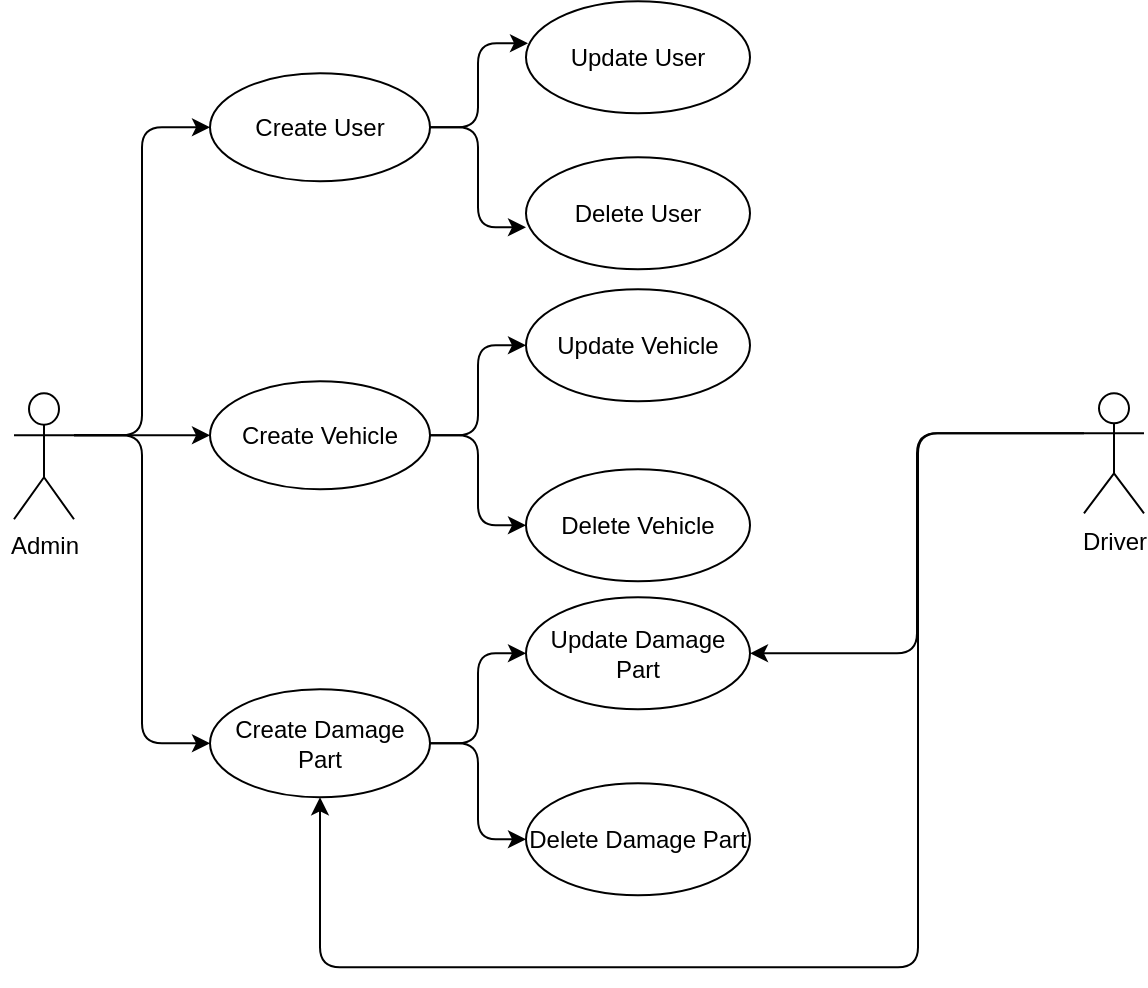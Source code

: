<mxfile version="18.0.5" type="device" pages="4"><diagram id="Tr1-goJmbX3QtbpoIC08" name="Page-1"><mxGraphModel dx="1055" dy="520" grid="1" gridSize="10" guides="1" tooltips="1" connect="1" arrows="1" fold="1" page="1" pageScale="1" pageWidth="827" pageHeight="1169" math="0" shadow="0"><root><mxCell id="0"/><mxCell id="1" parent="0"/><mxCell id="8-T_2gU8S4dLQgJPQLgb-2" style="edgeStyle=orthogonalEdgeStyle;rounded=1;orthogonalLoop=1;jettySize=auto;html=1;exitX=1;exitY=0.333;exitDx=0;exitDy=0;exitPerimeter=0;entryX=0;entryY=0.5;entryDx=0;entryDy=0;" edge="1" parent="1" source="8-T_2gU8S4dLQgJPQLgb-5" target="8-T_2gU8S4dLQgJPQLgb-8"><mxGeometry relative="1" as="geometry"/></mxCell><mxCell id="8-T_2gU8S4dLQgJPQLgb-3" style="edgeStyle=orthogonalEdgeStyle;rounded=1;orthogonalLoop=1;jettySize=auto;html=1;exitX=1;exitY=0.333;exitDx=0;exitDy=0;exitPerimeter=0;" edge="1" parent="1" source="8-T_2gU8S4dLQgJPQLgb-5" target="8-T_2gU8S4dLQgJPQLgb-11"><mxGeometry relative="1" as="geometry"/></mxCell><mxCell id="8-T_2gU8S4dLQgJPQLgb-4" style="edgeStyle=orthogonalEdgeStyle;rounded=1;orthogonalLoop=1;jettySize=auto;html=1;exitX=1;exitY=0.333;exitDx=0;exitDy=0;exitPerimeter=0;entryX=0;entryY=0.5;entryDx=0;entryDy=0;" edge="1" parent="1" source="8-T_2gU8S4dLQgJPQLgb-5" target="8-T_2gU8S4dLQgJPQLgb-14"><mxGeometry relative="1" as="geometry"/></mxCell><mxCell id="8-T_2gU8S4dLQgJPQLgb-5" value="" style="shape=umlActor;verticalLabelPosition=bottom;verticalAlign=top;html=1;rounded=1;" vertex="1" parent="1"><mxGeometry x="448.0" y="978.639" width="30" height="63" as="geometry"/></mxCell><mxCell id="8-T_2gU8S4dLQgJPQLgb-6" style="edgeStyle=orthogonalEdgeStyle;rounded=1;orthogonalLoop=1;jettySize=auto;html=1;exitX=1;exitY=0.5;exitDx=0;exitDy=0;entryX=0.009;entryY=0.375;entryDx=0;entryDy=0;entryPerimeter=0;" edge="1" parent="1" source="8-T_2gU8S4dLQgJPQLgb-8" target="8-T_2gU8S4dLQgJPQLgb-16"><mxGeometry relative="1" as="geometry"/></mxCell><mxCell id="8-T_2gU8S4dLQgJPQLgb-7" style="edgeStyle=orthogonalEdgeStyle;rounded=1;orthogonalLoop=1;jettySize=auto;html=1;exitX=1;exitY=0.5;exitDx=0;exitDy=0;entryX=0;entryY=0.625;entryDx=0;entryDy=0;entryPerimeter=0;" edge="1" parent="1" source="8-T_2gU8S4dLQgJPQLgb-8" target="8-T_2gU8S4dLQgJPQLgb-15"><mxGeometry relative="1" as="geometry"/></mxCell><mxCell id="8-T_2gU8S4dLQgJPQLgb-8" value="Create User" style="ellipse;whiteSpace=wrap;html=1;rounded=1;" vertex="1" parent="1"><mxGeometry x="546.0" y="818.639" width="110" height="54" as="geometry"/></mxCell><mxCell id="8-T_2gU8S4dLQgJPQLgb-9" style="edgeStyle=orthogonalEdgeStyle;rounded=1;orthogonalLoop=1;jettySize=auto;html=1;exitX=1;exitY=0.5;exitDx=0;exitDy=0;entryX=0;entryY=0.5;entryDx=0;entryDy=0;" edge="1" parent="1" source="8-T_2gU8S4dLQgJPQLgb-11" target="8-T_2gU8S4dLQgJPQLgb-17"><mxGeometry relative="1" as="geometry"/></mxCell><mxCell id="8-T_2gU8S4dLQgJPQLgb-10" style="edgeStyle=orthogonalEdgeStyle;rounded=1;orthogonalLoop=1;jettySize=auto;html=1;exitX=1;exitY=0.5;exitDx=0;exitDy=0;entryX=0;entryY=0.5;entryDx=0;entryDy=0;" edge="1" parent="1" source="8-T_2gU8S4dLQgJPQLgb-11" target="8-T_2gU8S4dLQgJPQLgb-18"><mxGeometry relative="1" as="geometry"/></mxCell><mxCell id="8-T_2gU8S4dLQgJPQLgb-11" value="Create Vehicle" style="ellipse;whiteSpace=wrap;html=1;rounded=1;" vertex="1" parent="1"><mxGeometry x="546.0" y="972.639" width="110" height="54" as="geometry"/></mxCell><mxCell id="8-T_2gU8S4dLQgJPQLgb-12" style="edgeStyle=orthogonalEdgeStyle;rounded=1;orthogonalLoop=1;jettySize=auto;html=1;exitX=1;exitY=0.5;exitDx=0;exitDy=0;entryX=0;entryY=0.5;entryDx=0;entryDy=0;" edge="1" parent="1" source="8-T_2gU8S4dLQgJPQLgb-14" target="8-T_2gU8S4dLQgJPQLgb-20"><mxGeometry relative="1" as="geometry"/></mxCell><mxCell id="8-T_2gU8S4dLQgJPQLgb-13" style="edgeStyle=orthogonalEdgeStyle;rounded=1;orthogonalLoop=1;jettySize=auto;html=1;exitX=1;exitY=0.5;exitDx=0;exitDy=0;entryX=0;entryY=0.5;entryDx=0;entryDy=0;" edge="1" parent="1" source="8-T_2gU8S4dLQgJPQLgb-14" target="8-T_2gU8S4dLQgJPQLgb-21"><mxGeometry relative="1" as="geometry"/></mxCell><mxCell id="8-T_2gU8S4dLQgJPQLgb-14" value="Create Damage Part" style="ellipse;whiteSpace=wrap;html=1;rounded=1;" vertex="1" parent="1"><mxGeometry x="546.0" y="1126.639" width="110" height="54" as="geometry"/></mxCell><mxCell id="8-T_2gU8S4dLQgJPQLgb-15" value="Delete User" style="ellipse;whiteSpace=wrap;html=1;rounded=1;" vertex="1" parent="1"><mxGeometry x="704.0" y="860.639" width="112" height="56" as="geometry"/></mxCell><mxCell id="8-T_2gU8S4dLQgJPQLgb-16" value="Update User" style="ellipse;whiteSpace=wrap;html=1;rounded=1;" vertex="1" parent="1"><mxGeometry x="704.0" y="782.639" width="112" height="56" as="geometry"/></mxCell><mxCell id="8-T_2gU8S4dLQgJPQLgb-17" value="Update Vehicle" style="ellipse;whiteSpace=wrap;html=1;rounded=1;" vertex="1" parent="1"><mxGeometry x="704.0" y="926.639" width="112" height="56" as="geometry"/></mxCell><mxCell id="8-T_2gU8S4dLQgJPQLgb-18" value="Delete Vehicle" style="ellipse;whiteSpace=wrap;html=1;rounded=1;" vertex="1" parent="1"><mxGeometry x="704.0" y="1016.639" width="112" height="56" as="geometry"/></mxCell><mxCell id="8-T_2gU8S4dLQgJPQLgb-19" value="Admin" style="text;html=1;align=center;verticalAlign=middle;resizable=0;points=[];autosize=1;strokeColor=none;fillColor=none;rounded=1;" vertex="1" parent="1"><mxGeometry x="441.0" y="1045.639" width="44" height="18" as="geometry"/></mxCell><mxCell id="8-T_2gU8S4dLQgJPQLgb-20" value="Update Damage Part" style="ellipse;whiteSpace=wrap;html=1;rounded=1;" vertex="1" parent="1"><mxGeometry x="704.0" y="1080.639" width="112" height="56" as="geometry"/></mxCell><mxCell id="8-T_2gU8S4dLQgJPQLgb-21" value="Delete Damage Part" style="ellipse;whiteSpace=wrap;html=1;rounded=1;" vertex="1" parent="1"><mxGeometry x="704.0" y="1173.639" width="112" height="56" as="geometry"/></mxCell><mxCell id="8-T_2gU8S4dLQgJPQLgb-22" style="edgeStyle=orthogonalEdgeStyle;rounded=1;orthogonalLoop=1;jettySize=auto;html=1;exitX=0;exitY=0.333;exitDx=0;exitDy=0;exitPerimeter=0;entryX=1;entryY=0.5;entryDx=0;entryDy=0;" edge="1" parent="1" source="8-T_2gU8S4dLQgJPQLgb-24" target="8-T_2gU8S4dLQgJPQLgb-20"><mxGeometry relative="1" as="geometry"/></mxCell><mxCell id="8-T_2gU8S4dLQgJPQLgb-23" style="edgeStyle=orthogonalEdgeStyle;rounded=1;orthogonalLoop=1;jettySize=auto;html=1;exitX=0;exitY=0.333;exitDx=0;exitDy=0;exitPerimeter=0;entryX=0.5;entryY=1;entryDx=0;entryDy=0;" edge="1" parent="1" source="8-T_2gU8S4dLQgJPQLgb-24" target="8-T_2gU8S4dLQgJPQLgb-14"><mxGeometry relative="1" as="geometry"><Array as="points"><mxPoint x="900.0" y="998.639"/><mxPoint x="900.0" y="1265.639"/><mxPoint x="601.0" y="1265.639"/></Array></mxGeometry></mxCell><mxCell id="8-T_2gU8S4dLQgJPQLgb-24" value="Driver" style="shape=umlActor;verticalLabelPosition=bottom;verticalAlign=top;html=1;outlineConnect=0;rounded=1;" vertex="1" parent="1"><mxGeometry x="983.0" y="978.639" width="30" height="60" as="geometry"/></mxCell></root></mxGraphModel></diagram><diagram name="modelos-de-datos" id="-BvhqraTK0b6u_rBEJ0Y"><mxGraphModel dx="1055" dy="468" grid="0" gridSize="10" guides="1" tooltips="1" connect="1" arrows="1" fold="1" page="1" pageScale="1" pageWidth="827" pageHeight="1169" math="0" shadow="0"><root><mxCell id="0"/><mxCell id="1" parent="0"/><mxCell id="QLNnPUO7ZOxxv8ew1MGl-5" value="User" style="swimlane;childLayout=stackLayout;horizontal=1;startSize=30;horizontalStack=0;rounded=1;fontSize=14;fontStyle=0;strokeWidth=2;resizeParent=0;resizeLast=1;shadow=0;dashed=0;align=center;" parent="1" vertex="1"><mxGeometry x="145" y="321" width="160" height="209" as="geometry"/></mxCell><mxCell id="QLNnPUO7ZOxxv8ew1MGl-6" value="+id: ObjectId&#10;+company: ObjectId&#10;+user: ObjectId&#10;+businessId&#10;+email&#10;+name&#10;+password&#10;+phone&#10;+image&#10;+role: [number]&#10;+active: Boolean&#10;+date: date" style="align=left;strokeColor=none;fillColor=none;spacingLeft=4;fontSize=12;verticalAlign=top;resizable=0;rotatable=0;part=1;rounded=1;" parent="QLNnPUO7ZOxxv8ew1MGl-5" vertex="1"><mxGeometry y="30" width="160" height="179" as="geometry"/></mxCell><mxCell id="WkeD1h-tzl6c6MoqRkyH-7" style="edgeStyle=orthogonalEdgeStyle;rounded=0;orthogonalLoop=1;jettySize=auto;html=1;exitX=1;exitY=1;exitDx=0;exitDy=0;entryX=-0.011;entryY=0.139;entryDx=0;entryDy=0;entryPerimeter=0;" edge="1" parent="1" source="QLNnPUO7ZOxxv8ew1MGl-7" target="WkeD1h-tzl6c6MoqRkyH-1"><mxGeometry relative="1" as="geometry"/></mxCell><mxCell id="QLNnPUO7ZOxxv8ew1MGl-7" value="Vehicle" style="swimlane;childLayout=stackLayout;horizontal=1;startSize=30;horizontalStack=0;rounded=1;fontSize=14;fontStyle=0;strokeWidth=2;resizeParent=0;resizeLast=1;shadow=0;dashed=0;align=center;" parent="1" vertex="1"><mxGeometry x="457" y="114" width="169" height="209" as="geometry"/></mxCell><mxCell id="QLNnPUO7ZOxxv8ew1MGl-8" value="+id: ObjectId&#10;+company: ObjectId&#10;+user: ObjectId&#10;+lisense&#10;+brand&#10;+model&#10;+frame&#10;+leasingCompany&#10;+date: Date&#10;+active: Boolean&#10;+parts: [part]&#10;+views: [view]" style="align=left;strokeColor=none;fillColor=none;spacingLeft=4;fontSize=12;verticalAlign=top;resizable=0;rotatable=0;part=1;rounded=1;" parent="QLNnPUO7ZOxxv8ew1MGl-7" vertex="1"><mxGeometry y="30" width="169" height="179" as="geometry"/></mxCell><mxCell id="QLNnPUO7ZOxxv8ew1MGl-9" value="Part" style="swimlane;childLayout=stackLayout;horizontal=1;startSize=30;horizontalStack=0;rounded=1;fontSize=14;fontStyle=0;strokeWidth=2;resizeParent=0;resizeLast=1;shadow=0;dashed=0;align=center;" parent="1" vertex="1"><mxGeometry x="467" y="434" width="163" height="182" as="geometry"/></mxCell><mxCell id="QLNnPUO7ZOxxv8ew1MGl-10" value="+id: ObjectId&#10;+company: ObjectId&#10;+user: ObjectId&#10;+vehicle: ObjectId&#10;+description&#10;+image&#10;+side&#10;+state: [number]&#10;+date: Date&#10;+coordinates: [coordinate]" style="align=left;strokeColor=none;fillColor=none;spacingLeft=4;fontSize=12;verticalAlign=top;resizable=0;rotatable=0;part=1;rounded=1;" parent="QLNnPUO7ZOxxv8ew1MGl-9" vertex="1"><mxGeometry y="30" width="163" height="152" as="geometry"/></mxCell><mxCell id="AbtYIboIdhxdlBiYTwuq-1" value="" style="edgeStyle=entityRelationEdgeStyle;fontSize=12;html=1;endArrow=ERoneToMany;rounded=1;entryX=0;entryY=0.25;entryDx=0;entryDy=0;exitX=1;exitY=0.25;exitDx=0;exitDy=0;" parent="1" source="QLNnPUO7ZOxxv8ew1MGl-6" target="QLNnPUO7ZOxxv8ew1MGl-7" edge="1"><mxGeometry width="100" height="100" relative="1" as="geometry"><mxPoint x="358" y="327" as="sourcePoint"/><mxPoint x="458" y="227" as="targetPoint"/></mxGeometry></mxCell><mxCell id="AbtYIboIdhxdlBiYTwuq-2" value="" style="edgeStyle=entityRelationEdgeStyle;fontSize=12;html=1;endArrow=ERoneToMany;rounded=1;entryX=0.006;entryY=0.125;entryDx=0;entryDy=0;entryPerimeter=0;exitX=1;exitY=0.25;exitDx=0;exitDy=0;" parent="1" source="QLNnPUO7ZOxxv8ew1MGl-6" target="QLNnPUO7ZOxxv8ew1MGl-10" edge="1"><mxGeometry width="100" height="100" relative="1" as="geometry"><mxPoint x="394" y="498" as="sourcePoint"/><mxPoint x="460.972" y="264.995" as="targetPoint"/></mxGeometry></mxCell><mxCell id="AbtYIboIdhxdlBiYTwuq-4" value="" style="edgeStyle=elbowEdgeStyle;fontSize=12;html=1;endArrow=ERoneToMany;rounded=1;entryX=1.006;entryY=0.127;entryDx=0;entryDy=0;entryPerimeter=0;exitX=1;exitY=0.75;exitDx=0;exitDy=0;" parent="1" source="QLNnPUO7ZOxxv8ew1MGl-8" target="QLNnPUO7ZOxxv8ew1MGl-9" edge="1"><mxGeometry width="100" height="100" relative="1" as="geometry"><mxPoint x="631" y="385" as="sourcePoint"/><mxPoint x="752" y="241" as="targetPoint"/><Array as="points"><mxPoint x="655" y="391"/></Array></mxGeometry></mxCell><mxCell id="L_STt0w3zhcvtiaIbWxO-1" value="Company" style="swimlane;childLayout=stackLayout;horizontal=1;startSize=30;horizontalStack=0;rounded=1;fontSize=14;fontStyle=0;strokeWidth=2;resizeParent=0;resizeLast=1;shadow=0;dashed=0;align=center;" parent="1" vertex="1"><mxGeometry x="145" y="122" width="160" height="117" as="geometry"/></mxCell><mxCell id="L_STt0w3zhcvtiaIbWxO-2" value="+id: ObjectId&#10;+businessName&#10;+cif&#10;+active: Boolean&#10;+date: date" style="align=left;strokeColor=none;fillColor=none;spacingLeft=4;fontSize=12;verticalAlign=top;resizable=0;rotatable=0;part=1;rounded=1;" parent="L_STt0w3zhcvtiaIbWxO-1" vertex="1"><mxGeometry y="30" width="160" height="87" as="geometry"/></mxCell><mxCell id="4MRF_Gj1V7_v9hOYYyqb-1" style="edgeStyle=orthogonalEdgeStyle;rounded=0;orthogonalLoop=1;jettySize=auto;html=1;entryX=0.5;entryY=0;entryDx=0;entryDy=0;" parent="1" source="L_STt0w3zhcvtiaIbWxO-2" target="QLNnPUO7ZOxxv8ew1MGl-5" edge="1"><mxGeometry relative="1" as="geometry"/></mxCell><mxCell id="WkeD1h-tzl6c6MoqRkyH-1" value="View" style="swimlane;childLayout=stackLayout;horizontal=1;startSize=30;horizontalStack=0;rounded=1;fontSize=14;fontStyle=0;strokeWidth=2;resizeParent=0;resizeLast=1;shadow=0;dashed=0;align=center;" vertex="1" parent="1"><mxGeometry x="724" y="147" width="163" height="126" as="geometry"/></mxCell><mxCell id="WkeD1h-tzl6c6MoqRkyH-2" value="+id: ObjectId&#10;+user: ObjectId&#10;+vehicle: ObjectId&#10;+title&#10;+image&#10;+date: Date" style="align=left;strokeColor=none;fillColor=none;spacingLeft=4;fontSize=12;verticalAlign=top;resizable=0;rotatable=0;part=1;rounded=1;" vertex="1" parent="WkeD1h-tzl6c6MoqRkyH-1"><mxGeometry y="30" width="163" height="96" as="geometry"/></mxCell><mxCell id="WkeD1h-tzl6c6MoqRkyH-3" value="Coordinate" style="swimlane;childLayout=stackLayout;horizontal=1;startSize=30;horizontalStack=0;rounded=1;fontSize=14;fontStyle=0;strokeWidth=2;resizeParent=0;resizeLast=1;shadow=0;dashed=0;align=center;" vertex="1" parent="1"><mxGeometry x="735" y="488" width="163" height="85" as="geometry"/></mxCell><mxCell id="WkeD1h-tzl6c6MoqRkyH-4" value="+id: ObjectId&#10;+x&#10;+y" style="align=left;strokeColor=none;fillColor=none;spacingLeft=4;fontSize=12;verticalAlign=top;resizable=0;rotatable=0;part=1;rounded=1;" vertex="1" parent="WkeD1h-tzl6c6MoqRkyH-3"><mxGeometry y="30" width="163" height="55" as="geometry"/></mxCell><mxCell id="WkeD1h-tzl6c6MoqRkyH-10" style="edgeStyle=orthogonalEdgeStyle;rounded=0;orthogonalLoop=1;jettySize=auto;html=1;exitX=1;exitY=0.75;exitDx=0;exitDy=0;entryX=0;entryY=0.25;entryDx=0;entryDy=0;" edge="1" parent="1" source="QLNnPUO7ZOxxv8ew1MGl-10" target="WkeD1h-tzl6c6MoqRkyH-3"><mxGeometry relative="1" as="geometry"/></mxCell></root></mxGraphModel></diagram><diagram name="bloques" id="bGxaUfm5YeCRMIjQE0pX"><mxGraphModel dx="586" dy="978" grid="0" gridSize="10" guides="1" tooltips="1" connect="1" arrows="1" fold="1" page="1" pageScale="1" pageWidth="827" pageHeight="1169" math="0" shadow="0"><root><mxCell id="0"/><mxCell id="1" parent="0"/><mxCell id="pFMYCuxJ-6RLxUqVMEuO-6" style="edgeStyle=orthogonalEdgeStyle;rounded=1;orthogonalLoop=1;jettySize=auto;html=1;exitX=0;exitY=0;exitDx=55;exitDy=0;exitPerimeter=0;entryX=0.458;entryY=0.994;entryDx=0;entryDy=0;entryPerimeter=0;" parent="1" source="pFMYCuxJ-6RLxUqVMEuO-1" target="pFMYCuxJ-6RLxUqVMEuO-2" edge="1"><mxGeometry relative="1" as="geometry"/></mxCell><mxCell id="pFMYCuxJ-6RLxUqVMEuO-1" value="Client-Side" style="verticalAlign=top;align=left;spacingTop=8;spacingLeft=2;spacingRight=12;shape=cube;size=10;direction=south;fontStyle=4;html=1;rounded=1;" parent="1" vertex="1"><mxGeometry x="49" y="267" width="198" height="120" as="geometry"/></mxCell><mxCell id="pFMYCuxJ-6RLxUqVMEuO-2" value="Server-Side" style="verticalAlign=top;align=left;spacingTop=8;spacingLeft=2;spacingRight=12;shape=cube;size=10;direction=south;fontStyle=4;html=1;rounded=1;" parent="1" vertex="1"><mxGeometry x="302" y="267" width="285" height="122" as="geometry"/></mxCell><mxCell id="pFMYCuxJ-6RLxUqVMEuO-3" value="logic&#10;(fetch)" style="shape=module;align=left;spacingLeft=20;align=center;verticalAlign=top;rounded=1;" parent="1" vertex="1"><mxGeometry x="145" y="313" width="87" height="51" as="geometry"/></mxCell><mxCell id="pFMYCuxJ-6RLxUqVMEuO-4" value="App&#10;(React)" style="shape=module;align=left;spacingLeft=20;align=center;verticalAlign=top;rounded=1;" parent="1" vertex="1"><mxGeometry x="51" y="313" width="88" height="51" as="geometry"/></mxCell><mxCell id="pFMYCuxJ-6RLxUqVMEuO-7" value="Logic&#10;(Mongoose)" style="shape=module;align=left;spacingLeft=20;align=center;verticalAlign=top;rounded=1;" parent="1" vertex="1"><mxGeometry x="448" y="313" width="120" height="50" as="geometry"/></mxCell><mxCell id="pFMYCuxJ-6RLxUqVMEuO-9" value="API&#10;(Node/Express)" style="shape=module;align=left;spacingLeft=20;align=center;verticalAlign=top;rounded=1;" parent="1" vertex="1"><mxGeometry x="310" y="313" width="120" height="50" as="geometry"/></mxCell><mxCell id="pFMYCuxJ-6RLxUqVMEuO-10" value="Database&lt;br&gt;(Mongo)" style="shape=datastore;whiteSpace=wrap;html=1;rounded=1;" parent="1" vertex="1"><mxGeometry x="656" y="282" width="90" height="92" as="geometry"/></mxCell><mxCell id="pFMYCuxJ-6RLxUqVMEuO-12" value="" style="endArrow=block;endFill=1;html=1;edgeStyle=orthogonalEdgeStyle;align=left;verticalAlign=top;rounded=1;entryX=0;entryY=0.5;entryDx=0;entryDy=0;" parent="1" target="pFMYCuxJ-6RLxUqVMEuO-10" edge="1"><mxGeometry x="-1" relative="1" as="geometry"><mxPoint x="586" y="327.5" as="sourcePoint"/><mxPoint x="746" y="327.5" as="targetPoint"/></mxGeometry></mxCell></root></mxGraphModel></diagram><diagram name="diagrama-de-flujo" id="hgcQSrSLUx-uPKKlSrkL"><mxGraphModel dx="1413" dy="978" grid="0" gridSize="10" guides="1" tooltips="1" connect="1" arrows="1" fold="1" page="1" pageScale="1" pageWidth="827" pageHeight="1169" math="0" shadow="0"><root><mxCell id="0"/><mxCell id="1" parent="0"/><mxCell id="tECmB0ZD7pGnS2x179FY-8" value="" style="edgeStyle=orthogonalEdgeStyle;rounded=1;orthogonalLoop=1;jettySize=auto;html=1;" parent="1" source="tECmB0ZD7pGnS2x179FY-1" target="tECmB0ZD7pGnS2x179FY-7" edge="1"><mxGeometry relative="1" as="geometry"/></mxCell><mxCell id="tECmB0ZD7pGnS2x179FY-1" value="Landing" style="rounded=1;whiteSpace=wrap;html=1;arcSize=50;" parent="1" vertex="1"><mxGeometry x="-484" y="26" width="124" height="36" as="geometry"/></mxCell><mxCell id="tECmB0ZD7pGnS2x179FY-10" value="" style="edgeStyle=orthogonalEdgeStyle;rounded=1;orthogonalLoop=1;jettySize=auto;html=1;" parent="1" source="tECmB0ZD7pGnS2x179FY-7" target="tECmB0ZD7pGnS2x179FY-9" edge="1"><mxGeometry relative="1" as="geometry"/></mxCell><mxCell id="tECmB0ZD7pGnS2x179FY-12" value="" style="edgeStyle=orthogonalEdgeStyle;rounded=1;orthogonalLoop=1;jettySize=auto;html=1;" parent="1" source="tECmB0ZD7pGnS2x179FY-7" target="tECmB0ZD7pGnS2x179FY-11" edge="1"><mxGeometry relative="1" as="geometry"/></mxCell><mxCell id="tECmB0ZD7pGnS2x179FY-7" value="Login / Register" style="rhombus;whiteSpace=wrap;html=1;rounded=1;arcSize=0;" parent="1" vertex="1"><mxGeometry x="-462" y="89" width="80" height="80" as="geometry"/></mxCell><mxCell id="tECmB0ZD7pGnS2x179FY-14" value="" style="edgeStyle=orthogonalEdgeStyle;rounded=1;orthogonalLoop=1;jettySize=auto;html=1;" parent="1" source="tECmB0ZD7pGnS2x179FY-9" target="tECmB0ZD7pGnS2x179FY-13" edge="1"><mxGeometry relative="1" as="geometry"/></mxCell><mxCell id="tECmB0ZD7pGnS2x179FY-9" value="Login" style="whiteSpace=wrap;html=1;rounded=1;arcSize=0;" parent="1" vertex="1"><mxGeometry x="-605" y="108" width="89" height="42" as="geometry"/></mxCell><mxCell id="tECmB0ZD7pGnS2x179FY-15" style="edgeStyle=orthogonalEdgeStyle;rounded=1;orthogonalLoop=1;jettySize=auto;html=1;entryX=0.75;entryY=1;entryDx=0;entryDy=0;" parent="1" source="tECmB0ZD7pGnS2x179FY-11" target="tECmB0ZD7pGnS2x179FY-9" edge="1"><mxGeometry relative="1" as="geometry"><Array as="points"><mxPoint x="-283" y="181"/><mxPoint x="-538" y="181"/></Array></mxGeometry></mxCell><mxCell id="tECmB0ZD7pGnS2x179FY-11" value="Register" style="whiteSpace=wrap;html=1;rounded=1;arcSize=0;" parent="1" vertex="1"><mxGeometry x="-328" y="108" width="89" height="42" as="geometry"/></mxCell><mxCell id="f9lnaJPbaXbJEgT6Seoz-3" value="" style="edgeStyle=orthogonalEdgeStyle;rounded=1;orthogonalLoop=1;jettySize=auto;html=1;" parent="1" source="tECmB0ZD7pGnS2x179FY-13" target="f9lnaJPbaXbJEgT6Seoz-2" edge="1"><mxGeometry relative="1" as="geometry"/></mxCell><mxCell id="f9lnaJPbaXbJEgT6Seoz-5" value="" style="edgeStyle=orthogonalEdgeStyle;rounded=1;orthogonalLoop=1;jettySize=auto;html=1;" parent="1" source="tECmB0ZD7pGnS2x179FY-13" target="f9lnaJPbaXbJEgT6Seoz-4" edge="1"><mxGeometry relative="1" as="geometry"/></mxCell><mxCell id="f9lnaJPbaXbJEgT6Seoz-11" value="" style="edgeStyle=orthogonalEdgeStyle;rounded=1;orthogonalLoop=1;jettySize=auto;html=1;" parent="1" source="tECmB0ZD7pGnS2x179FY-13" target="f9lnaJPbaXbJEgT6Seoz-10" edge="1"><mxGeometry relative="1" as="geometry"/></mxCell><mxCell id="cAGv4WSZifpFjCJv9ZyK-2" value="" style="edgeStyle=orthogonalEdgeStyle;rounded=1;orthogonalLoop=1;jettySize=auto;html=1;" parent="1" source="tECmB0ZD7pGnS2x179FY-13" target="cAGv4WSZifpFjCJv9ZyK-1" edge="1"><mxGeometry relative="1" as="geometry"/></mxCell><mxCell id="tECmB0ZD7pGnS2x179FY-13" value="Home" style="whiteSpace=wrap;html=1;rounded=1;arcSize=0;" parent="1" vertex="1"><mxGeometry x="-605" y="200" width="89" height="42" as="geometry"/></mxCell><mxCell id="f9lnaJPbaXbJEgT6Seoz-2" value="Register vehicle" style="whiteSpace=wrap;html=1;rounded=1;arcSize=0;" parent="1" vertex="1"><mxGeometry x="-787" y="302" width="119" height="50" as="geometry"/></mxCell><mxCell id="f9lnaJPbaXbJEgT6Seoz-4" value="Register driver" style="whiteSpace=wrap;html=1;rounded=1;arcSize=0;" parent="1" vertex="1"><mxGeometry x="-620" y="302" width="119" height="50" as="geometry"/></mxCell><mxCell id="f9lnaJPbaXbJEgT6Seoz-10" value="Search vehicle" style="whiteSpace=wrap;html=1;rounded=1;arcSize=0;" parent="1" vertex="1"><mxGeometry x="-453" y="302" width="119" height="50" as="geometry"/></mxCell><mxCell id="cAGv4WSZifpFjCJv9ZyK-1" value="Search part" style="whiteSpace=wrap;html=1;rounded=1;arcSize=0;" parent="1" vertex="1"><mxGeometry x="-286" y="302" width="119" height="50" as="geometry"/></mxCell></root></mxGraphModel></diagram></mxfile>